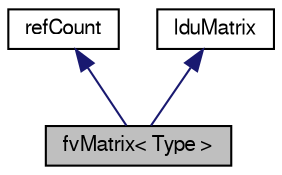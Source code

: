 digraph "fvMatrix&lt; Type &gt;"
{
  bgcolor="transparent";
  edge [fontname="FreeSans",fontsize="10",labelfontname="FreeSans",labelfontsize="10"];
  node [fontname="FreeSans",fontsize="10",shape=record];
  Node3 [label="fvMatrix\< Type \>",height=0.2,width=0.4,color="black", fillcolor="grey75", style="filled", fontcolor="black"];
  Node4 -> Node3 [dir="back",color="midnightblue",fontsize="10",style="solid",fontname="FreeSans"];
  Node4 [label="refCount",height=0.2,width=0.4,color="black",URL="$a27094.html",tooltip="Reference counter for various OpenFOAM components. "];
  Node5 -> Node3 [dir="back",color="midnightblue",fontsize="10",style="solid",fontname="FreeSans"];
  Node5 [label="lduMatrix",height=0.2,width=0.4,color="black",URL="$a26882.html",tooltip="lduMatrix is a general matrix class in which the coefficients are stored as three arrays..."];
}
